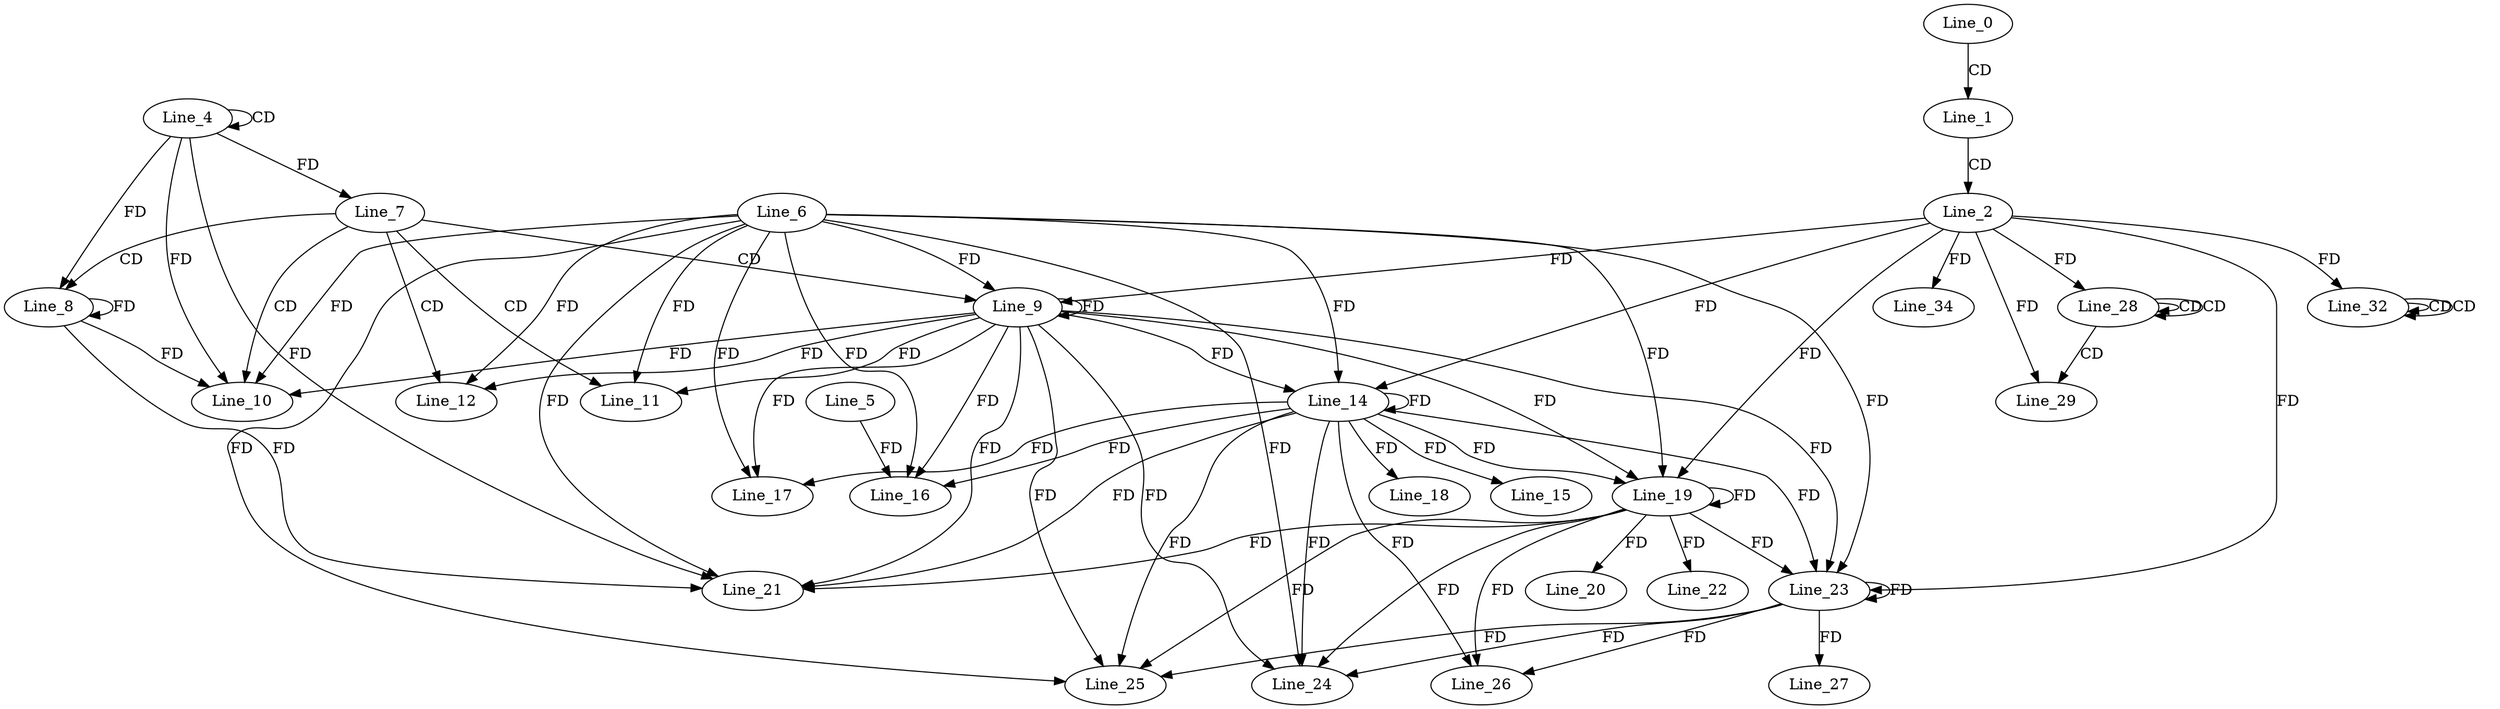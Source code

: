 digraph G {
  Line_0;
  Line_1;
  Line_2;
  Line_4;
  Line_4;
  Line_7;
  Line_8;
  Line_9;
  Line_6;
  Line_9;
  Line_10;
  Line_11;
  Line_12;
  Line_14;
  Line_14;
  Line_15;
  Line_16;
  Line_5;
  Line_17;
  Line_18;
  Line_19;
  Line_19;
  Line_20;
  Line_21;
  Line_21;
  Line_22;
  Line_23;
  Line_23;
  Line_24;
  Line_25;
  Line_26;
  Line_27;
  Line_28;
  Line_28;
  Line_28;
  Line_29;
  Line_32;
  Line_32;
  Line_32;
  Line_34;
  Line_0 -> Line_1 [ label="CD" ];
  Line_1 -> Line_2 [ label="CD" ];
  Line_4 -> Line_4 [ label="CD" ];
  Line_4 -> Line_7 [ label="FD" ];
  Line_7 -> Line_8 [ label="CD" ];
  Line_4 -> Line_8 [ label="FD" ];
  Line_8 -> Line_8 [ label="FD" ];
  Line_7 -> Line_9 [ label="CD" ];
  Line_6 -> Line_9 [ label="FD" ];
  Line_9 -> Line_9 [ label="FD" ];
  Line_2 -> Line_9 [ label="FD" ];
  Line_7 -> Line_10 [ label="CD" ];
  Line_6 -> Line_10 [ label="FD" ];
  Line_9 -> Line_10 [ label="FD" ];
  Line_4 -> Line_10 [ label="FD" ];
  Line_8 -> Line_10 [ label="FD" ];
  Line_7 -> Line_11 [ label="CD" ];
  Line_6 -> Line_11 [ label="FD" ];
  Line_9 -> Line_11 [ label="FD" ];
  Line_7 -> Line_12 [ label="CD" ];
  Line_6 -> Line_12 [ label="FD" ];
  Line_9 -> Line_12 [ label="FD" ];
  Line_6 -> Line_14 [ label="FD" ];
  Line_9 -> Line_14 [ label="FD" ];
  Line_14 -> Line_14 [ label="FD" ];
  Line_2 -> Line_14 [ label="FD" ];
  Line_14 -> Line_15 [ label="FD" ];
  Line_6 -> Line_16 [ label="FD" ];
  Line_9 -> Line_16 [ label="FD" ];
  Line_14 -> Line_16 [ label="FD" ];
  Line_5 -> Line_16 [ label="FD" ];
  Line_6 -> Line_17 [ label="FD" ];
  Line_9 -> Line_17 [ label="FD" ];
  Line_14 -> Line_17 [ label="FD" ];
  Line_14 -> Line_18 [ label="FD" ];
  Line_6 -> Line_19 [ label="FD" ];
  Line_9 -> Line_19 [ label="FD" ];
  Line_14 -> Line_19 [ label="FD" ];
  Line_19 -> Line_19 [ label="FD" ];
  Line_2 -> Line_19 [ label="FD" ];
  Line_19 -> Line_20 [ label="FD" ];
  Line_4 -> Line_21 [ label="FD" ];
  Line_8 -> Line_21 [ label="FD" ];
  Line_6 -> Line_21 [ label="FD" ];
  Line_9 -> Line_21 [ label="FD" ];
  Line_14 -> Line_21 [ label="FD" ];
  Line_19 -> Line_21 [ label="FD" ];
  Line_19 -> Line_22 [ label="FD" ];
  Line_6 -> Line_23 [ label="FD" ];
  Line_9 -> Line_23 [ label="FD" ];
  Line_14 -> Line_23 [ label="FD" ];
  Line_19 -> Line_23 [ label="FD" ];
  Line_23 -> Line_23 [ label="FD" ];
  Line_2 -> Line_23 [ label="FD" ];
  Line_6 -> Line_24 [ label="FD" ];
  Line_9 -> Line_24 [ label="FD" ];
  Line_14 -> Line_24 [ label="FD" ];
  Line_19 -> Line_24 [ label="FD" ];
  Line_23 -> Line_24 [ label="FD" ];
  Line_6 -> Line_25 [ label="FD" ];
  Line_9 -> Line_25 [ label="FD" ];
  Line_14 -> Line_25 [ label="FD" ];
  Line_19 -> Line_25 [ label="FD" ];
  Line_23 -> Line_25 [ label="FD" ];
  Line_14 -> Line_26 [ label="FD" ];
  Line_19 -> Line_26 [ label="FD" ];
  Line_23 -> Line_26 [ label="FD" ];
  Line_23 -> Line_27 [ label="FD" ];
  Line_28 -> Line_28 [ label="CD" ];
  Line_28 -> Line_28 [ label="CD" ];
  Line_2 -> Line_28 [ label="FD" ];
  Line_28 -> Line_29 [ label="CD" ];
  Line_2 -> Line_29 [ label="FD" ];
  Line_32 -> Line_32 [ label="CD" ];
  Line_32 -> Line_32 [ label="CD" ];
  Line_2 -> Line_32 [ label="FD" ];
  Line_2 -> Line_34 [ label="FD" ];
}
